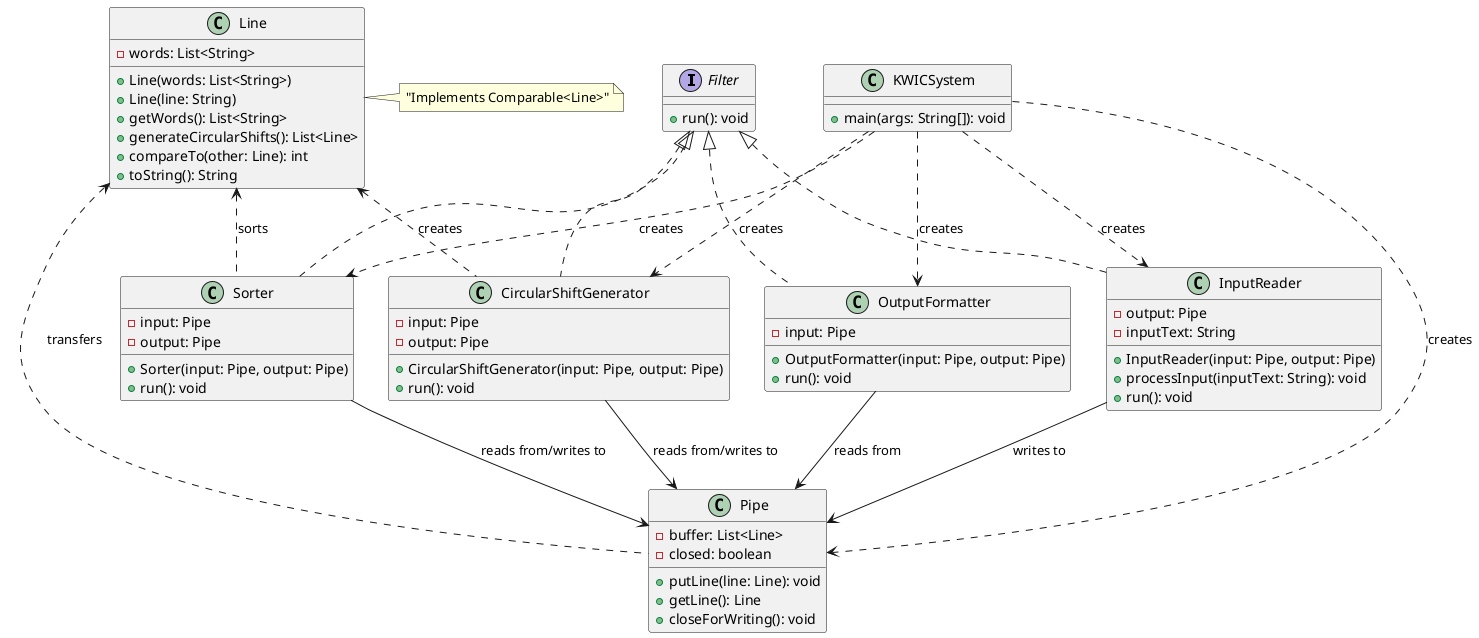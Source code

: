 @startuml KWIC System

interface Filter {
  +run(): void
}

class Pipe {
  -buffer: List<Line>
  -closed: boolean
  +putLine(line: Line): void
  +getLine(): Line
  +closeForWriting(): void
}

class Line {
  -words: List<String>
  +Line(words: List<String>)
  +Line(line: String)
  +getWords(): List<String>
  +generateCircularShifts(): List<Line>
  +compareTo(other: Line): int
  +toString(): String
}

class InputReader {
  -output: Pipe
  -inputText: String
  +InputReader(input: Pipe, output: Pipe)
  +processInput(inputText: String): void
  +run(): void
}

class CircularShiftGenerator {
  -input: Pipe
  -output: Pipe
  +CircularShiftGenerator(input: Pipe, output: Pipe)
  +run(): void
}

class Sorter {
  -input: Pipe
  -output: Pipe
  +Sorter(input: Pipe, output: Pipe)
  +run(): void
}

class OutputFormatter {
  -input: Pipe
  +OutputFormatter(input: Pipe, output: Pipe)
  +run(): void
}

class KWICSystem {
  +main(args: String[]): void
}

Filter <|.. InputReader
Filter <|.. CircularShiftGenerator
Filter <|.. Sorter
Filter <|.. OutputFormatter

Line <.. CircularShiftGenerator: creates
Line <.. Sorter: sorts
Line <.. Pipe: transfers

KWICSystem ..> InputReader: creates
KWICSystem ..> CircularShiftGenerator: creates
KWICSystem ..> Sorter: creates
KWICSystem ..> OutputFormatter: creates
KWICSystem ..> Pipe: creates

InputReader --> Pipe: writes to
CircularShiftGenerator --> Pipe: reads from/writes to
Sorter --> Pipe: reads from/writes to
OutputFormatter --> Pipe: reads from

note right of Line: "Implements Comparable<Line>"

@enduml